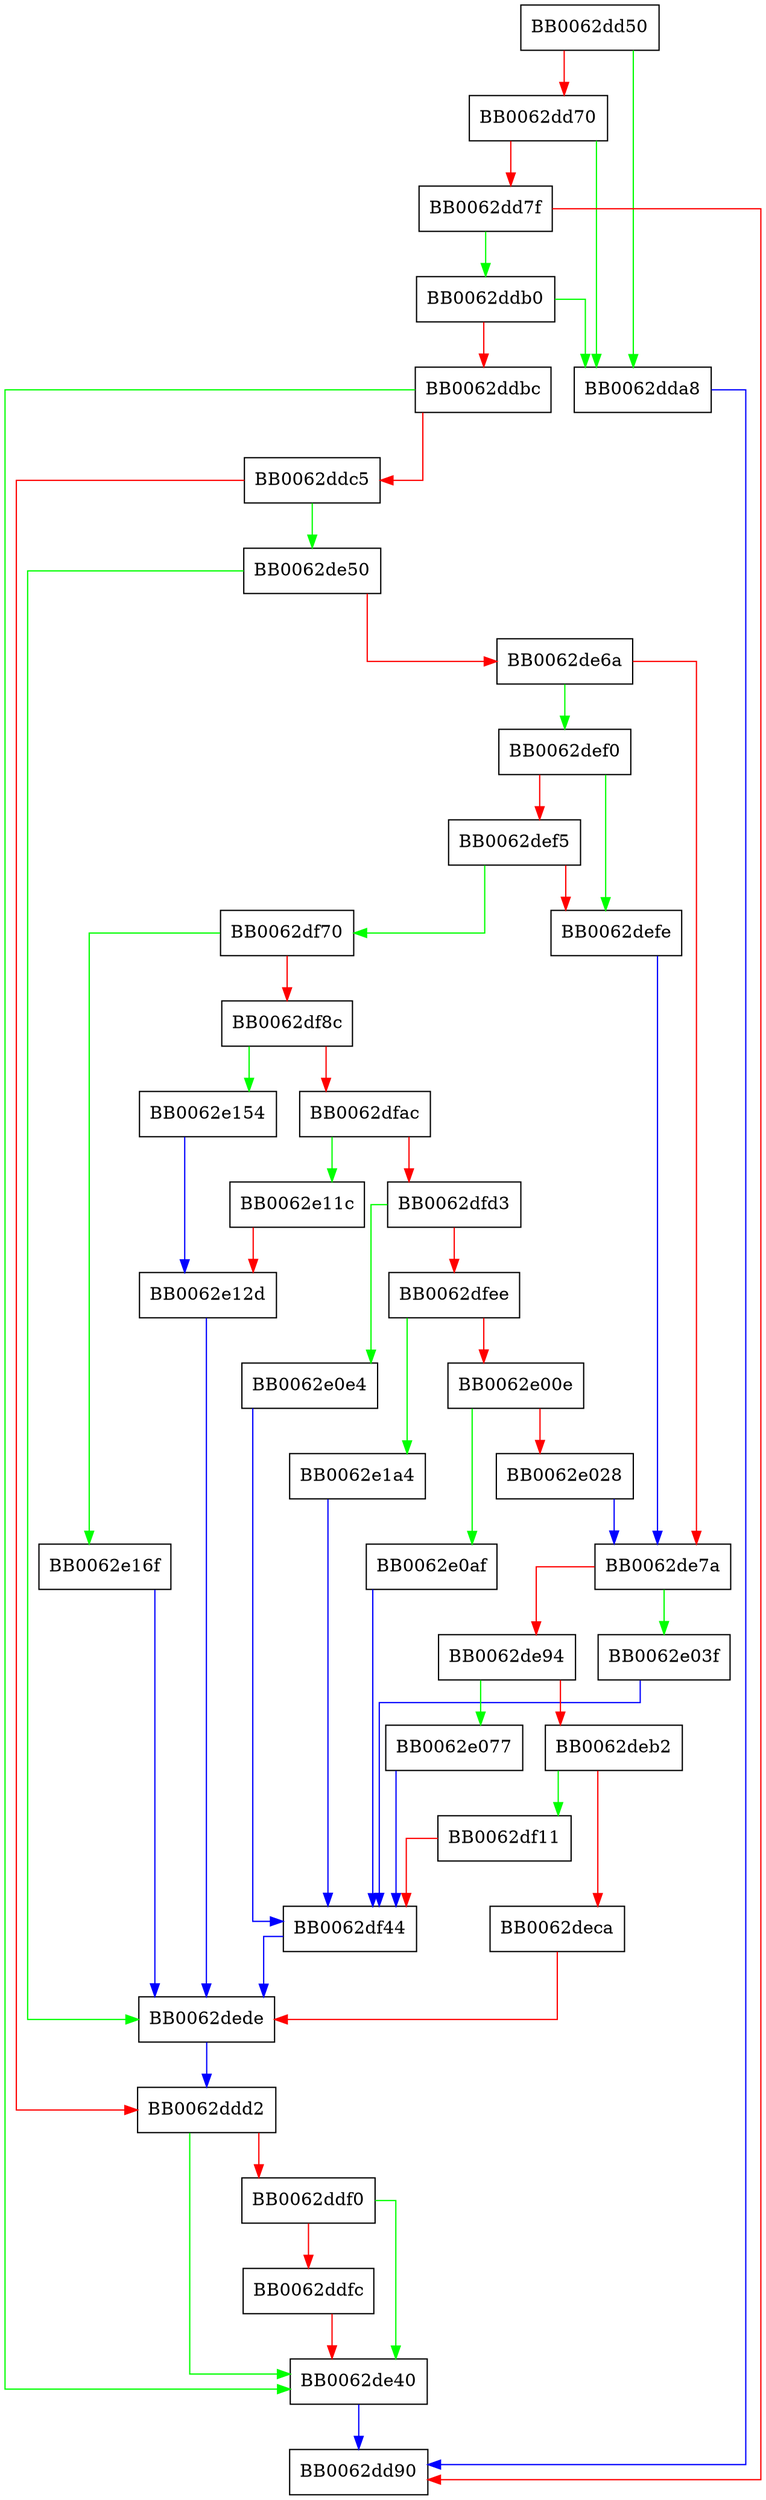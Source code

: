 digraph RAND_get0_primary {
  node [shape="box"];
  graph [splines=ortho];
  BB0062dd50 -> BB0062dda8 [color="green"];
  BB0062dd50 -> BB0062dd70 [color="red"];
  BB0062dd70 -> BB0062dda8 [color="green"];
  BB0062dd70 -> BB0062dd7f [color="red"];
  BB0062dd7f -> BB0062ddb0 [color="green"];
  BB0062dd7f -> BB0062dd90 [color="red"];
  BB0062dda8 -> BB0062dd90 [color="blue"];
  BB0062ddb0 -> BB0062dda8 [color="green"];
  BB0062ddb0 -> BB0062ddbc [color="red"];
  BB0062ddbc -> BB0062de40 [color="green"];
  BB0062ddbc -> BB0062ddc5 [color="red"];
  BB0062ddc5 -> BB0062de50 [color="green"];
  BB0062ddc5 -> BB0062ddd2 [color="red"];
  BB0062ddd2 -> BB0062de40 [color="green"];
  BB0062ddd2 -> BB0062ddf0 [color="red"];
  BB0062ddf0 -> BB0062de40 [color="green"];
  BB0062ddf0 -> BB0062ddfc [color="red"];
  BB0062ddfc -> BB0062de40 [color="red"];
  BB0062de40 -> BB0062dd90 [color="blue"];
  BB0062de50 -> BB0062dede [color="green"];
  BB0062de50 -> BB0062de6a [color="red"];
  BB0062de6a -> BB0062def0 [color="green"];
  BB0062de6a -> BB0062de7a [color="red"];
  BB0062de7a -> BB0062e03f [color="green"];
  BB0062de7a -> BB0062de94 [color="red"];
  BB0062de94 -> BB0062e077 [color="green"];
  BB0062de94 -> BB0062deb2 [color="red"];
  BB0062deb2 -> BB0062df11 [color="green"];
  BB0062deb2 -> BB0062deca [color="red"];
  BB0062deca -> BB0062dede [color="red"];
  BB0062dede -> BB0062ddd2 [color="blue"];
  BB0062def0 -> BB0062defe [color="green"];
  BB0062def0 -> BB0062def5 [color="red"];
  BB0062def5 -> BB0062df70 [color="green"];
  BB0062def5 -> BB0062defe [color="red"];
  BB0062defe -> BB0062de7a [color="blue"];
  BB0062df11 -> BB0062df44 [color="red"];
  BB0062df44 -> BB0062dede [color="blue"];
  BB0062df70 -> BB0062e16f [color="green"];
  BB0062df70 -> BB0062df8c [color="red"];
  BB0062df8c -> BB0062e154 [color="green"];
  BB0062df8c -> BB0062dfac [color="red"];
  BB0062dfac -> BB0062e11c [color="green"];
  BB0062dfac -> BB0062dfd3 [color="red"];
  BB0062dfd3 -> BB0062e0e4 [color="green"];
  BB0062dfd3 -> BB0062dfee [color="red"];
  BB0062dfee -> BB0062e1a4 [color="green"];
  BB0062dfee -> BB0062e00e [color="red"];
  BB0062e00e -> BB0062e0af [color="green"];
  BB0062e00e -> BB0062e028 [color="red"];
  BB0062e028 -> BB0062de7a [color="blue"];
  BB0062e03f -> BB0062df44 [color="blue"];
  BB0062e077 -> BB0062df44 [color="blue"];
  BB0062e0af -> BB0062df44 [color="blue"];
  BB0062e0e4 -> BB0062df44 [color="blue"];
  BB0062e11c -> BB0062e12d [color="red"];
  BB0062e12d -> BB0062dede [color="blue"];
  BB0062e154 -> BB0062e12d [color="blue"];
  BB0062e16f -> BB0062dede [color="blue"];
  BB0062e1a4 -> BB0062df44 [color="blue"];
}